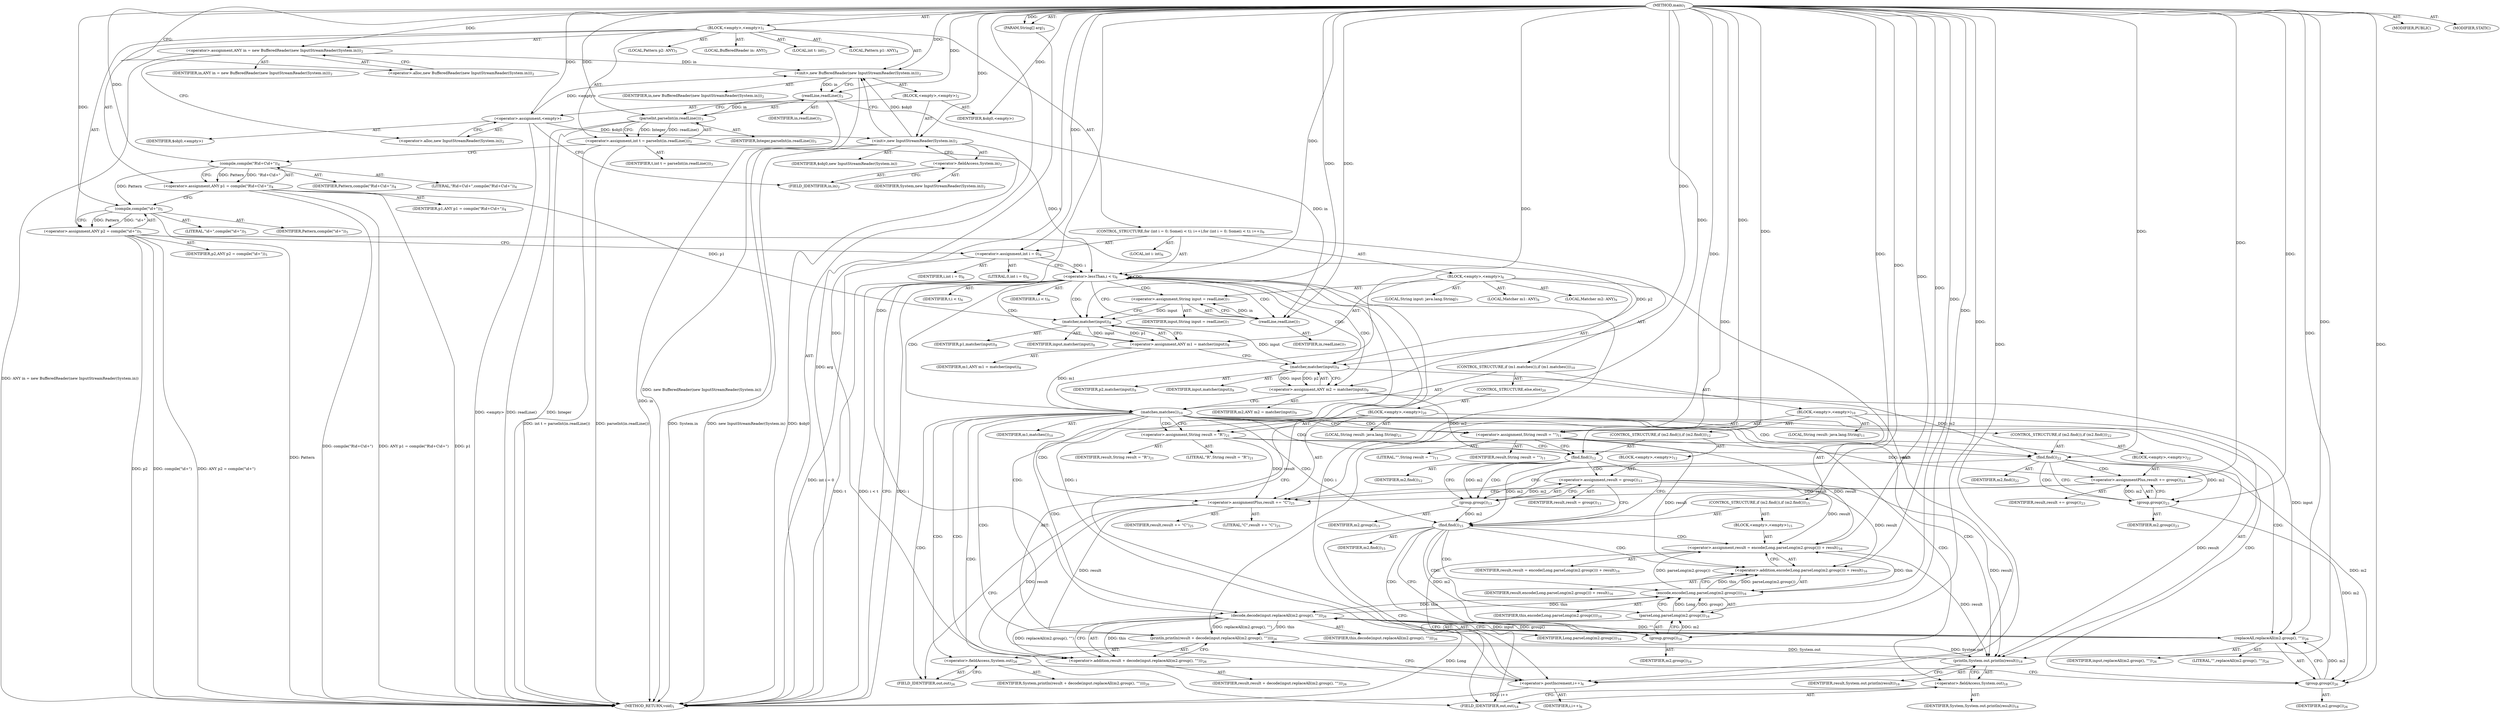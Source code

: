digraph "main" {  
"19" [label = <(METHOD,main)<SUB>1</SUB>> ]
"20" [label = <(PARAM,String[] arg)<SUB>1</SUB>> ]
"21" [label = <(BLOCK,&lt;empty&gt;,&lt;empty&gt;)<SUB>1</SUB>> ]
"4" [label = <(LOCAL,BufferedReader in: ANY)<SUB>2</SUB>> ]
"22" [label = <(&lt;operator&gt;.assignment,ANY in = new BufferedReader(new InputStreamReader(System.in)))<SUB>2</SUB>> ]
"23" [label = <(IDENTIFIER,in,ANY in = new BufferedReader(new InputStreamReader(System.in)))<SUB>2</SUB>> ]
"24" [label = <(&lt;operator&gt;.alloc,new BufferedReader(new InputStreamReader(System.in)))<SUB>2</SUB>> ]
"25" [label = <(&lt;init&gt;,new BufferedReader(new InputStreamReader(System.in)))<SUB>2</SUB>> ]
"3" [label = <(IDENTIFIER,in,new BufferedReader(new InputStreamReader(System.in)))<SUB>2</SUB>> ]
"26" [label = <(BLOCK,&lt;empty&gt;,&lt;empty&gt;)<SUB>2</SUB>> ]
"27" [label = <(&lt;operator&gt;.assignment,&lt;empty&gt;)> ]
"28" [label = <(IDENTIFIER,$obj0,&lt;empty&gt;)> ]
"29" [label = <(&lt;operator&gt;.alloc,new InputStreamReader(System.in))<SUB>2</SUB>> ]
"30" [label = <(&lt;init&gt;,new InputStreamReader(System.in))<SUB>2</SUB>> ]
"31" [label = <(IDENTIFIER,$obj0,new InputStreamReader(System.in))> ]
"32" [label = <(&lt;operator&gt;.fieldAccess,System.in)<SUB>2</SUB>> ]
"33" [label = <(IDENTIFIER,System,new InputStreamReader(System.in))<SUB>2</SUB>> ]
"34" [label = <(FIELD_IDENTIFIER,in,in)<SUB>2</SUB>> ]
"35" [label = <(IDENTIFIER,$obj0,&lt;empty&gt;)> ]
"36" [label = <(LOCAL,int t: int)<SUB>3</SUB>> ]
"37" [label = <(&lt;operator&gt;.assignment,int t = parseInt(in.readLine()))<SUB>3</SUB>> ]
"38" [label = <(IDENTIFIER,t,int t = parseInt(in.readLine()))<SUB>3</SUB>> ]
"39" [label = <(parseInt,parseInt(in.readLine()))<SUB>3</SUB>> ]
"40" [label = <(IDENTIFIER,Integer,parseInt(in.readLine()))<SUB>3</SUB>> ]
"41" [label = <(readLine,readLine())<SUB>3</SUB>> ]
"42" [label = <(IDENTIFIER,in,readLine())<SUB>3</SUB>> ]
"43" [label = <(LOCAL,Pattern p1: ANY)<SUB>4</SUB>> ]
"44" [label = <(&lt;operator&gt;.assignment,ANY p1 = compile(&quot;R\\d+C\\d+&quot;))<SUB>4</SUB>> ]
"45" [label = <(IDENTIFIER,p1,ANY p1 = compile(&quot;R\\d+C\\d+&quot;))<SUB>4</SUB>> ]
"46" [label = <(compile,compile(&quot;R\\d+C\\d+&quot;))<SUB>4</SUB>> ]
"47" [label = <(IDENTIFIER,Pattern,compile(&quot;R\\d+C\\d+&quot;))<SUB>4</SUB>> ]
"48" [label = <(LITERAL,&quot;R\\d+C\\d+&quot;,compile(&quot;R\\d+C\\d+&quot;))<SUB>4</SUB>> ]
"49" [label = <(LOCAL,Pattern p2: ANY)<SUB>5</SUB>> ]
"50" [label = <(&lt;operator&gt;.assignment,ANY p2 = compile(&quot;\\d+&quot;))<SUB>5</SUB>> ]
"51" [label = <(IDENTIFIER,p2,ANY p2 = compile(&quot;\\d+&quot;))<SUB>5</SUB>> ]
"52" [label = <(compile,compile(&quot;\\d+&quot;))<SUB>5</SUB>> ]
"53" [label = <(IDENTIFIER,Pattern,compile(&quot;\\d+&quot;))<SUB>5</SUB>> ]
"54" [label = <(LITERAL,&quot;\\d+&quot;,compile(&quot;\\d+&quot;))<SUB>5</SUB>> ]
"55" [label = <(CONTROL_STRUCTURE,for (int i = 0; Some(i &lt; t); i++),for (int i = 0; Some(i &lt; t); i++))<SUB>6</SUB>> ]
"56" [label = <(LOCAL,int i: int)<SUB>6</SUB>> ]
"57" [label = <(&lt;operator&gt;.assignment,int i = 0)<SUB>6</SUB>> ]
"58" [label = <(IDENTIFIER,i,int i = 0)<SUB>6</SUB>> ]
"59" [label = <(LITERAL,0,int i = 0)<SUB>6</SUB>> ]
"60" [label = <(&lt;operator&gt;.lessThan,i &lt; t)<SUB>6</SUB>> ]
"61" [label = <(IDENTIFIER,i,i &lt; t)<SUB>6</SUB>> ]
"62" [label = <(IDENTIFIER,t,i &lt; t)<SUB>6</SUB>> ]
"63" [label = <(&lt;operator&gt;.postIncrement,i++)<SUB>6</SUB>> ]
"64" [label = <(IDENTIFIER,i,i++)<SUB>6</SUB>> ]
"65" [label = <(BLOCK,&lt;empty&gt;,&lt;empty&gt;)<SUB>6</SUB>> ]
"66" [label = <(LOCAL,String input: java.lang.String)<SUB>7</SUB>> ]
"67" [label = <(&lt;operator&gt;.assignment,String input = readLine())<SUB>7</SUB>> ]
"68" [label = <(IDENTIFIER,input,String input = readLine())<SUB>7</SUB>> ]
"69" [label = <(readLine,readLine())<SUB>7</SUB>> ]
"70" [label = <(IDENTIFIER,in,readLine())<SUB>7</SUB>> ]
"71" [label = <(LOCAL,Matcher m1: ANY)<SUB>8</SUB>> ]
"72" [label = <(&lt;operator&gt;.assignment,ANY m1 = matcher(input))<SUB>8</SUB>> ]
"73" [label = <(IDENTIFIER,m1,ANY m1 = matcher(input))<SUB>8</SUB>> ]
"74" [label = <(matcher,matcher(input))<SUB>8</SUB>> ]
"75" [label = <(IDENTIFIER,p1,matcher(input))<SUB>8</SUB>> ]
"76" [label = <(IDENTIFIER,input,matcher(input))<SUB>8</SUB>> ]
"77" [label = <(LOCAL,Matcher m2: ANY)<SUB>9</SUB>> ]
"78" [label = <(&lt;operator&gt;.assignment,ANY m2 = matcher(input))<SUB>9</SUB>> ]
"79" [label = <(IDENTIFIER,m2,ANY m2 = matcher(input))<SUB>9</SUB>> ]
"80" [label = <(matcher,matcher(input))<SUB>9</SUB>> ]
"81" [label = <(IDENTIFIER,p2,matcher(input))<SUB>9</SUB>> ]
"82" [label = <(IDENTIFIER,input,matcher(input))<SUB>9</SUB>> ]
"83" [label = <(CONTROL_STRUCTURE,if (m1.matches()),if (m1.matches()))<SUB>10</SUB>> ]
"84" [label = <(matches,matches())<SUB>10</SUB>> ]
"85" [label = <(IDENTIFIER,m1,matches())<SUB>10</SUB>> ]
"86" [label = <(BLOCK,&lt;empty&gt;,&lt;empty&gt;)<SUB>10</SUB>> ]
"87" [label = <(LOCAL,String result: java.lang.String)<SUB>11</SUB>> ]
"88" [label = <(&lt;operator&gt;.assignment,String result = &quot;&quot;)<SUB>11</SUB>> ]
"89" [label = <(IDENTIFIER,result,String result = &quot;&quot;)<SUB>11</SUB>> ]
"90" [label = <(LITERAL,&quot;&quot;,String result = &quot;&quot;)<SUB>11</SUB>> ]
"91" [label = <(CONTROL_STRUCTURE,if (m2.find()),if (m2.find()))<SUB>12</SUB>> ]
"92" [label = <(find,find())<SUB>12</SUB>> ]
"93" [label = <(IDENTIFIER,m2,find())<SUB>12</SUB>> ]
"94" [label = <(BLOCK,&lt;empty&gt;,&lt;empty&gt;)<SUB>12</SUB>> ]
"95" [label = <(&lt;operator&gt;.assignment,result = group())<SUB>13</SUB>> ]
"96" [label = <(IDENTIFIER,result,result = group())<SUB>13</SUB>> ]
"97" [label = <(group,group())<SUB>13</SUB>> ]
"98" [label = <(IDENTIFIER,m2,group())<SUB>13</SUB>> ]
"99" [label = <(CONTROL_STRUCTURE,if (m2.find()),if (m2.find()))<SUB>15</SUB>> ]
"100" [label = <(find,find())<SUB>15</SUB>> ]
"101" [label = <(IDENTIFIER,m2,find())<SUB>15</SUB>> ]
"102" [label = <(BLOCK,&lt;empty&gt;,&lt;empty&gt;)<SUB>15</SUB>> ]
"103" [label = <(&lt;operator&gt;.assignment,result = encode(Long.parseLong(m2.group())) + result)<SUB>16</SUB>> ]
"104" [label = <(IDENTIFIER,result,result = encode(Long.parseLong(m2.group())) + result)<SUB>16</SUB>> ]
"105" [label = <(&lt;operator&gt;.addition,encode(Long.parseLong(m2.group())) + result)<SUB>16</SUB>> ]
"106" [label = <(encode,encode(Long.parseLong(m2.group())))<SUB>16</SUB>> ]
"107" [label = <(IDENTIFIER,this,encode(Long.parseLong(m2.group())))<SUB>16</SUB>> ]
"108" [label = <(parseLong,parseLong(m2.group()))<SUB>16</SUB>> ]
"109" [label = <(IDENTIFIER,Long,parseLong(m2.group()))<SUB>16</SUB>> ]
"110" [label = <(group,group())<SUB>16</SUB>> ]
"111" [label = <(IDENTIFIER,m2,group())<SUB>16</SUB>> ]
"112" [label = <(IDENTIFIER,result,encode(Long.parseLong(m2.group())) + result)<SUB>16</SUB>> ]
"113" [label = <(println,System.out.println(result))<SUB>18</SUB>> ]
"114" [label = <(&lt;operator&gt;.fieldAccess,System.out)<SUB>18</SUB>> ]
"115" [label = <(IDENTIFIER,System,System.out.println(result))<SUB>18</SUB>> ]
"116" [label = <(FIELD_IDENTIFIER,out,out)<SUB>18</SUB>> ]
"117" [label = <(IDENTIFIER,result,System.out.println(result))<SUB>18</SUB>> ]
"118" [label = <(CONTROL_STRUCTURE,else,else)<SUB>20</SUB>> ]
"119" [label = <(BLOCK,&lt;empty&gt;,&lt;empty&gt;)<SUB>20</SUB>> ]
"120" [label = <(LOCAL,String result: java.lang.String)<SUB>21</SUB>> ]
"121" [label = <(&lt;operator&gt;.assignment,String result = &quot;R&quot;)<SUB>21</SUB>> ]
"122" [label = <(IDENTIFIER,result,String result = &quot;R&quot;)<SUB>21</SUB>> ]
"123" [label = <(LITERAL,&quot;R&quot;,String result = &quot;R&quot;)<SUB>21</SUB>> ]
"124" [label = <(CONTROL_STRUCTURE,if (m2.find()),if (m2.find()))<SUB>22</SUB>> ]
"125" [label = <(find,find())<SUB>22</SUB>> ]
"126" [label = <(IDENTIFIER,m2,find())<SUB>22</SUB>> ]
"127" [label = <(BLOCK,&lt;empty&gt;,&lt;empty&gt;)<SUB>22</SUB>> ]
"128" [label = <(&lt;operator&gt;.assignmentPlus,result += group())<SUB>23</SUB>> ]
"129" [label = <(IDENTIFIER,result,result += group())<SUB>23</SUB>> ]
"130" [label = <(group,group())<SUB>23</SUB>> ]
"131" [label = <(IDENTIFIER,m2,group())<SUB>23</SUB>> ]
"132" [label = <(&lt;operator&gt;.assignmentPlus,result += &quot;C&quot;)<SUB>25</SUB>> ]
"133" [label = <(IDENTIFIER,result,result += &quot;C&quot;)<SUB>25</SUB>> ]
"134" [label = <(LITERAL,&quot;C&quot;,result += &quot;C&quot;)<SUB>25</SUB>> ]
"135" [label = <(println,println(result + decode(input.replaceAll(m2.group(), &quot;&quot;))))<SUB>26</SUB>> ]
"136" [label = <(&lt;operator&gt;.fieldAccess,System.out)<SUB>26</SUB>> ]
"137" [label = <(IDENTIFIER,System,println(result + decode(input.replaceAll(m2.group(), &quot;&quot;))))<SUB>26</SUB>> ]
"138" [label = <(FIELD_IDENTIFIER,out,out)<SUB>26</SUB>> ]
"139" [label = <(&lt;operator&gt;.addition,result + decode(input.replaceAll(m2.group(), &quot;&quot;)))<SUB>26</SUB>> ]
"140" [label = <(IDENTIFIER,result,result + decode(input.replaceAll(m2.group(), &quot;&quot;)))<SUB>26</SUB>> ]
"141" [label = <(decode,decode(input.replaceAll(m2.group(), &quot;&quot;)))<SUB>26</SUB>> ]
"142" [label = <(IDENTIFIER,this,decode(input.replaceAll(m2.group(), &quot;&quot;)))<SUB>26</SUB>> ]
"143" [label = <(replaceAll,replaceAll(m2.group(), &quot;&quot;))<SUB>26</SUB>> ]
"144" [label = <(IDENTIFIER,input,replaceAll(m2.group(), &quot;&quot;))<SUB>26</SUB>> ]
"145" [label = <(group,group())<SUB>26</SUB>> ]
"146" [label = <(IDENTIFIER,m2,group())<SUB>26</SUB>> ]
"147" [label = <(LITERAL,&quot;&quot;,replaceAll(m2.group(), &quot;&quot;))<SUB>26</SUB>> ]
"148" [label = <(MODIFIER,PUBLIC)> ]
"149" [label = <(MODIFIER,STATIC)> ]
"150" [label = <(METHOD_RETURN,void)<SUB>1</SUB>> ]
  "19" -> "20"  [ label = "AST: "] 
  "19" -> "21"  [ label = "AST: "] 
  "19" -> "148"  [ label = "AST: "] 
  "19" -> "149"  [ label = "AST: "] 
  "19" -> "150"  [ label = "AST: "] 
  "21" -> "4"  [ label = "AST: "] 
  "21" -> "22"  [ label = "AST: "] 
  "21" -> "25"  [ label = "AST: "] 
  "21" -> "36"  [ label = "AST: "] 
  "21" -> "37"  [ label = "AST: "] 
  "21" -> "43"  [ label = "AST: "] 
  "21" -> "44"  [ label = "AST: "] 
  "21" -> "49"  [ label = "AST: "] 
  "21" -> "50"  [ label = "AST: "] 
  "21" -> "55"  [ label = "AST: "] 
  "22" -> "23"  [ label = "AST: "] 
  "22" -> "24"  [ label = "AST: "] 
  "25" -> "3"  [ label = "AST: "] 
  "25" -> "26"  [ label = "AST: "] 
  "26" -> "27"  [ label = "AST: "] 
  "26" -> "30"  [ label = "AST: "] 
  "26" -> "35"  [ label = "AST: "] 
  "27" -> "28"  [ label = "AST: "] 
  "27" -> "29"  [ label = "AST: "] 
  "30" -> "31"  [ label = "AST: "] 
  "30" -> "32"  [ label = "AST: "] 
  "32" -> "33"  [ label = "AST: "] 
  "32" -> "34"  [ label = "AST: "] 
  "37" -> "38"  [ label = "AST: "] 
  "37" -> "39"  [ label = "AST: "] 
  "39" -> "40"  [ label = "AST: "] 
  "39" -> "41"  [ label = "AST: "] 
  "41" -> "42"  [ label = "AST: "] 
  "44" -> "45"  [ label = "AST: "] 
  "44" -> "46"  [ label = "AST: "] 
  "46" -> "47"  [ label = "AST: "] 
  "46" -> "48"  [ label = "AST: "] 
  "50" -> "51"  [ label = "AST: "] 
  "50" -> "52"  [ label = "AST: "] 
  "52" -> "53"  [ label = "AST: "] 
  "52" -> "54"  [ label = "AST: "] 
  "55" -> "56"  [ label = "AST: "] 
  "55" -> "57"  [ label = "AST: "] 
  "55" -> "60"  [ label = "AST: "] 
  "55" -> "63"  [ label = "AST: "] 
  "55" -> "65"  [ label = "AST: "] 
  "57" -> "58"  [ label = "AST: "] 
  "57" -> "59"  [ label = "AST: "] 
  "60" -> "61"  [ label = "AST: "] 
  "60" -> "62"  [ label = "AST: "] 
  "63" -> "64"  [ label = "AST: "] 
  "65" -> "66"  [ label = "AST: "] 
  "65" -> "67"  [ label = "AST: "] 
  "65" -> "71"  [ label = "AST: "] 
  "65" -> "72"  [ label = "AST: "] 
  "65" -> "77"  [ label = "AST: "] 
  "65" -> "78"  [ label = "AST: "] 
  "65" -> "83"  [ label = "AST: "] 
  "67" -> "68"  [ label = "AST: "] 
  "67" -> "69"  [ label = "AST: "] 
  "69" -> "70"  [ label = "AST: "] 
  "72" -> "73"  [ label = "AST: "] 
  "72" -> "74"  [ label = "AST: "] 
  "74" -> "75"  [ label = "AST: "] 
  "74" -> "76"  [ label = "AST: "] 
  "78" -> "79"  [ label = "AST: "] 
  "78" -> "80"  [ label = "AST: "] 
  "80" -> "81"  [ label = "AST: "] 
  "80" -> "82"  [ label = "AST: "] 
  "83" -> "84"  [ label = "AST: "] 
  "83" -> "86"  [ label = "AST: "] 
  "83" -> "118"  [ label = "AST: "] 
  "84" -> "85"  [ label = "AST: "] 
  "86" -> "87"  [ label = "AST: "] 
  "86" -> "88"  [ label = "AST: "] 
  "86" -> "91"  [ label = "AST: "] 
  "86" -> "99"  [ label = "AST: "] 
  "86" -> "113"  [ label = "AST: "] 
  "88" -> "89"  [ label = "AST: "] 
  "88" -> "90"  [ label = "AST: "] 
  "91" -> "92"  [ label = "AST: "] 
  "91" -> "94"  [ label = "AST: "] 
  "92" -> "93"  [ label = "AST: "] 
  "94" -> "95"  [ label = "AST: "] 
  "95" -> "96"  [ label = "AST: "] 
  "95" -> "97"  [ label = "AST: "] 
  "97" -> "98"  [ label = "AST: "] 
  "99" -> "100"  [ label = "AST: "] 
  "99" -> "102"  [ label = "AST: "] 
  "100" -> "101"  [ label = "AST: "] 
  "102" -> "103"  [ label = "AST: "] 
  "103" -> "104"  [ label = "AST: "] 
  "103" -> "105"  [ label = "AST: "] 
  "105" -> "106"  [ label = "AST: "] 
  "105" -> "112"  [ label = "AST: "] 
  "106" -> "107"  [ label = "AST: "] 
  "106" -> "108"  [ label = "AST: "] 
  "108" -> "109"  [ label = "AST: "] 
  "108" -> "110"  [ label = "AST: "] 
  "110" -> "111"  [ label = "AST: "] 
  "113" -> "114"  [ label = "AST: "] 
  "113" -> "117"  [ label = "AST: "] 
  "114" -> "115"  [ label = "AST: "] 
  "114" -> "116"  [ label = "AST: "] 
  "118" -> "119"  [ label = "AST: "] 
  "119" -> "120"  [ label = "AST: "] 
  "119" -> "121"  [ label = "AST: "] 
  "119" -> "124"  [ label = "AST: "] 
  "119" -> "132"  [ label = "AST: "] 
  "119" -> "135"  [ label = "AST: "] 
  "121" -> "122"  [ label = "AST: "] 
  "121" -> "123"  [ label = "AST: "] 
  "124" -> "125"  [ label = "AST: "] 
  "124" -> "127"  [ label = "AST: "] 
  "125" -> "126"  [ label = "AST: "] 
  "127" -> "128"  [ label = "AST: "] 
  "128" -> "129"  [ label = "AST: "] 
  "128" -> "130"  [ label = "AST: "] 
  "130" -> "131"  [ label = "AST: "] 
  "132" -> "133"  [ label = "AST: "] 
  "132" -> "134"  [ label = "AST: "] 
  "135" -> "136"  [ label = "AST: "] 
  "135" -> "139"  [ label = "AST: "] 
  "136" -> "137"  [ label = "AST: "] 
  "136" -> "138"  [ label = "AST: "] 
  "139" -> "140"  [ label = "AST: "] 
  "139" -> "141"  [ label = "AST: "] 
  "141" -> "142"  [ label = "AST: "] 
  "141" -> "143"  [ label = "AST: "] 
  "143" -> "144"  [ label = "AST: "] 
  "143" -> "145"  [ label = "AST: "] 
  "143" -> "147"  [ label = "AST: "] 
  "145" -> "146"  [ label = "AST: "] 
  "22" -> "29"  [ label = "CFG: "] 
  "25" -> "41"  [ label = "CFG: "] 
  "37" -> "46"  [ label = "CFG: "] 
  "44" -> "52"  [ label = "CFG: "] 
  "50" -> "57"  [ label = "CFG: "] 
  "24" -> "22"  [ label = "CFG: "] 
  "39" -> "37"  [ label = "CFG: "] 
  "46" -> "44"  [ label = "CFG: "] 
  "52" -> "50"  [ label = "CFG: "] 
  "57" -> "60"  [ label = "CFG: "] 
  "60" -> "150"  [ label = "CFG: "] 
  "60" -> "69"  [ label = "CFG: "] 
  "63" -> "60"  [ label = "CFG: "] 
  "27" -> "34"  [ label = "CFG: "] 
  "30" -> "25"  [ label = "CFG: "] 
  "41" -> "39"  [ label = "CFG: "] 
  "67" -> "74"  [ label = "CFG: "] 
  "72" -> "80"  [ label = "CFG: "] 
  "78" -> "84"  [ label = "CFG: "] 
  "29" -> "27"  [ label = "CFG: "] 
  "32" -> "30"  [ label = "CFG: "] 
  "69" -> "67"  [ label = "CFG: "] 
  "74" -> "72"  [ label = "CFG: "] 
  "80" -> "78"  [ label = "CFG: "] 
  "84" -> "88"  [ label = "CFG: "] 
  "84" -> "121"  [ label = "CFG: "] 
  "34" -> "32"  [ label = "CFG: "] 
  "88" -> "92"  [ label = "CFG: "] 
  "113" -> "63"  [ label = "CFG: "] 
  "92" -> "97"  [ label = "CFG: "] 
  "92" -> "100"  [ label = "CFG: "] 
  "100" -> "110"  [ label = "CFG: "] 
  "100" -> "116"  [ label = "CFG: "] 
  "114" -> "113"  [ label = "CFG: "] 
  "121" -> "125"  [ label = "CFG: "] 
  "132" -> "138"  [ label = "CFG: "] 
  "135" -> "63"  [ label = "CFG: "] 
  "95" -> "100"  [ label = "CFG: "] 
  "103" -> "116"  [ label = "CFG: "] 
  "116" -> "114"  [ label = "CFG: "] 
  "125" -> "130"  [ label = "CFG: "] 
  "125" -> "132"  [ label = "CFG: "] 
  "136" -> "145"  [ label = "CFG: "] 
  "139" -> "135"  [ label = "CFG: "] 
  "97" -> "95"  [ label = "CFG: "] 
  "105" -> "103"  [ label = "CFG: "] 
  "128" -> "132"  [ label = "CFG: "] 
  "138" -> "136"  [ label = "CFG: "] 
  "141" -> "139"  [ label = "CFG: "] 
  "106" -> "105"  [ label = "CFG: "] 
  "130" -> "128"  [ label = "CFG: "] 
  "143" -> "141"  [ label = "CFG: "] 
  "108" -> "106"  [ label = "CFG: "] 
  "145" -> "143"  [ label = "CFG: "] 
  "110" -> "108"  [ label = "CFG: "] 
  "19" -> "24"  [ label = "CFG: "] 
  "20" -> "150"  [ label = "DDG: arg"] 
  "22" -> "150"  [ label = "DDG: ANY in = new BufferedReader(new InputStreamReader(System.in))"] 
  "27" -> "150"  [ label = "DDG: &lt;empty&gt;"] 
  "30" -> "150"  [ label = "DDG: $obj0"] 
  "30" -> "150"  [ label = "DDG: System.in"] 
  "30" -> "150"  [ label = "DDG: new InputStreamReader(System.in)"] 
  "25" -> "150"  [ label = "DDG: new BufferedReader(new InputStreamReader(System.in))"] 
  "41" -> "150"  [ label = "DDG: in"] 
  "39" -> "150"  [ label = "DDG: readLine()"] 
  "37" -> "150"  [ label = "DDG: parseInt(in.readLine())"] 
  "37" -> "150"  [ label = "DDG: int t = parseInt(in.readLine())"] 
  "44" -> "150"  [ label = "DDG: p1"] 
  "44" -> "150"  [ label = "DDG: compile(&quot;R\\d+C\\d+&quot;)"] 
  "44" -> "150"  [ label = "DDG: ANY p1 = compile(&quot;R\\d+C\\d+&quot;)"] 
  "50" -> "150"  [ label = "DDG: p2"] 
  "52" -> "150"  [ label = "DDG: Pattern"] 
  "50" -> "150"  [ label = "DDG: compile(&quot;\\d+&quot;)"] 
  "50" -> "150"  [ label = "DDG: ANY p2 = compile(&quot;\\d+&quot;)"] 
  "57" -> "150"  [ label = "DDG: int i = 0"] 
  "60" -> "150"  [ label = "DDG: i"] 
  "60" -> "150"  [ label = "DDG: t"] 
  "60" -> "150"  [ label = "DDG: i &lt; t"] 
  "63" -> "150"  [ label = "DDG: i++"] 
  "39" -> "150"  [ label = "DDG: Integer"] 
  "108" -> "150"  [ label = "DDG: Long"] 
  "19" -> "20"  [ label = "DDG: "] 
  "19" -> "22"  [ label = "DDG: "] 
  "39" -> "37"  [ label = "DDG: Integer"] 
  "39" -> "37"  [ label = "DDG: readLine()"] 
  "46" -> "44"  [ label = "DDG: Pattern"] 
  "46" -> "44"  [ label = "DDG: &quot;R\\d+C\\d+&quot;"] 
  "52" -> "50"  [ label = "DDG: Pattern"] 
  "52" -> "50"  [ label = "DDG: &quot;\\d+&quot;"] 
  "22" -> "25"  [ label = "DDG: in"] 
  "19" -> "25"  [ label = "DDG: "] 
  "27" -> "25"  [ label = "DDG: &lt;empty&gt;"] 
  "30" -> "25"  [ label = "DDG: $obj0"] 
  "19" -> "57"  [ label = "DDG: "] 
  "19" -> "27"  [ label = "DDG: "] 
  "19" -> "35"  [ label = "DDG: "] 
  "19" -> "39"  [ label = "DDG: "] 
  "41" -> "39"  [ label = "DDG: in"] 
  "19" -> "46"  [ label = "DDG: "] 
  "46" -> "52"  [ label = "DDG: Pattern"] 
  "19" -> "52"  [ label = "DDG: "] 
  "57" -> "60"  [ label = "DDG: i"] 
  "63" -> "60"  [ label = "DDG: i"] 
  "19" -> "60"  [ label = "DDG: "] 
  "37" -> "60"  [ label = "DDG: t"] 
  "60" -> "63"  [ label = "DDG: i"] 
  "19" -> "63"  [ label = "DDG: "] 
  "69" -> "67"  [ label = "DDG: in"] 
  "74" -> "72"  [ label = "DDG: p1"] 
  "74" -> "72"  [ label = "DDG: input"] 
  "80" -> "78"  [ label = "DDG: p2"] 
  "80" -> "78"  [ label = "DDG: input"] 
  "27" -> "30"  [ label = "DDG: $obj0"] 
  "19" -> "30"  [ label = "DDG: "] 
  "25" -> "41"  [ label = "DDG: in"] 
  "19" -> "41"  [ label = "DDG: "] 
  "41" -> "69"  [ label = "DDG: in"] 
  "19" -> "69"  [ label = "DDG: "] 
  "44" -> "74"  [ label = "DDG: p1"] 
  "19" -> "74"  [ label = "DDG: "] 
  "67" -> "74"  [ label = "DDG: input"] 
  "50" -> "80"  [ label = "DDG: p2"] 
  "19" -> "80"  [ label = "DDG: "] 
  "74" -> "80"  [ label = "DDG: input"] 
  "72" -> "84"  [ label = "DDG: m1"] 
  "19" -> "84"  [ label = "DDG: "] 
  "19" -> "88"  [ label = "DDG: "] 
  "135" -> "113"  [ label = "DDG: System.out"] 
  "88" -> "113"  [ label = "DDG: result"] 
  "95" -> "113"  [ label = "DDG: result"] 
  "103" -> "113"  [ label = "DDG: result"] 
  "19" -> "113"  [ label = "DDG: "] 
  "19" -> "121"  [ label = "DDG: "] 
  "19" -> "132"  [ label = "DDG: "] 
  "78" -> "92"  [ label = "DDG: m2"] 
  "19" -> "92"  [ label = "DDG: "] 
  "97" -> "95"  [ label = "DDG: m2"] 
  "92" -> "100"  [ label = "DDG: m2"] 
  "97" -> "100"  [ label = "DDG: m2"] 
  "19" -> "100"  [ label = "DDG: "] 
  "106" -> "103"  [ label = "DDG: this"] 
  "106" -> "103"  [ label = "DDG: parseLong(m2.group())"] 
  "88" -> "103"  [ label = "DDG: result"] 
  "95" -> "103"  [ label = "DDG: result"] 
  "19" -> "103"  [ label = "DDG: "] 
  "121" -> "132"  [ label = "DDG: result"] 
  "128" -> "132"  [ label = "DDG: result"] 
  "113" -> "135"  [ label = "DDG: System.out"] 
  "132" -> "135"  [ label = "DDG: result"] 
  "19" -> "135"  [ label = "DDG: "] 
  "141" -> "135"  [ label = "DDG: this"] 
  "141" -> "135"  [ label = "DDG: replaceAll(m2.group(), &quot;&quot;)"] 
  "78" -> "125"  [ label = "DDG: m2"] 
  "19" -> "125"  [ label = "DDG: "] 
  "130" -> "128"  [ label = "DDG: m2"] 
  "132" -> "139"  [ label = "DDG: result"] 
  "19" -> "139"  [ label = "DDG: "] 
  "141" -> "139"  [ label = "DDG: this"] 
  "141" -> "139"  [ label = "DDG: replaceAll(m2.group(), &quot;&quot;)"] 
  "92" -> "97"  [ label = "DDG: m2"] 
  "19" -> "97"  [ label = "DDG: "] 
  "106" -> "105"  [ label = "DDG: this"] 
  "106" -> "105"  [ label = "DDG: parseLong(m2.group())"] 
  "88" -> "105"  [ label = "DDG: result"] 
  "95" -> "105"  [ label = "DDG: result"] 
  "19" -> "105"  [ label = "DDG: "] 
  "121" -> "128"  [ label = "DDG: result"] 
  "19" -> "128"  [ label = "DDG: "] 
  "106" -> "141"  [ label = "DDG: this"] 
  "19" -> "141"  [ label = "DDG: "] 
  "143" -> "141"  [ label = "DDG: input"] 
  "143" -> "141"  [ label = "DDG: group()"] 
  "143" -> "141"  [ label = "DDG: &quot;&quot;"] 
  "141" -> "106"  [ label = "DDG: this"] 
  "19" -> "106"  [ label = "DDG: "] 
  "108" -> "106"  [ label = "DDG: Long"] 
  "108" -> "106"  [ label = "DDG: group()"] 
  "125" -> "130"  [ label = "DDG: m2"] 
  "19" -> "130"  [ label = "DDG: "] 
  "80" -> "143"  [ label = "DDG: input"] 
  "19" -> "143"  [ label = "DDG: "] 
  "145" -> "143"  [ label = "DDG: m2"] 
  "19" -> "108"  [ label = "DDG: "] 
  "110" -> "108"  [ label = "DDG: m2"] 
  "125" -> "145"  [ label = "DDG: m2"] 
  "130" -> "145"  [ label = "DDG: m2"] 
  "19" -> "145"  [ label = "DDG: "] 
  "100" -> "110"  [ label = "DDG: m2"] 
  "19" -> "110"  [ label = "DDG: "] 
  "60" -> "60"  [ label = "CDG: "] 
  "60" -> "84"  [ label = "CDG: "] 
  "60" -> "72"  [ label = "CDG: "] 
  "60" -> "69"  [ label = "CDG: "] 
  "60" -> "67"  [ label = "CDG: "] 
  "60" -> "74"  [ label = "CDG: "] 
  "60" -> "80"  [ label = "CDG: "] 
  "60" -> "63"  [ label = "CDG: "] 
  "60" -> "78"  [ label = "CDG: "] 
  "84" -> "141"  [ label = "CDG: "] 
  "84" -> "113"  [ label = "CDG: "] 
  "84" -> "136"  [ label = "CDG: "] 
  "84" -> "116"  [ label = "CDG: "] 
  "84" -> "145"  [ label = "CDG: "] 
  "84" -> "114"  [ label = "CDG: "] 
  "84" -> "132"  [ label = "CDG: "] 
  "84" -> "121"  [ label = "CDG: "] 
  "84" -> "92"  [ label = "CDG: "] 
  "84" -> "138"  [ label = "CDG: "] 
  "84" -> "143"  [ label = "CDG: "] 
  "84" -> "100"  [ label = "CDG: "] 
  "84" -> "135"  [ label = "CDG: "] 
  "84" -> "88"  [ label = "CDG: "] 
  "84" -> "139"  [ label = "CDG: "] 
  "84" -> "125"  [ label = "CDG: "] 
  "92" -> "95"  [ label = "CDG: "] 
  "92" -> "97"  [ label = "CDG: "] 
  "100" -> "103"  [ label = "CDG: "] 
  "100" -> "106"  [ label = "CDG: "] 
  "100" -> "105"  [ label = "CDG: "] 
  "100" -> "110"  [ label = "CDG: "] 
  "100" -> "108"  [ label = "CDG: "] 
  "125" -> "128"  [ label = "CDG: "] 
  "125" -> "130"  [ label = "CDG: "] 
}
